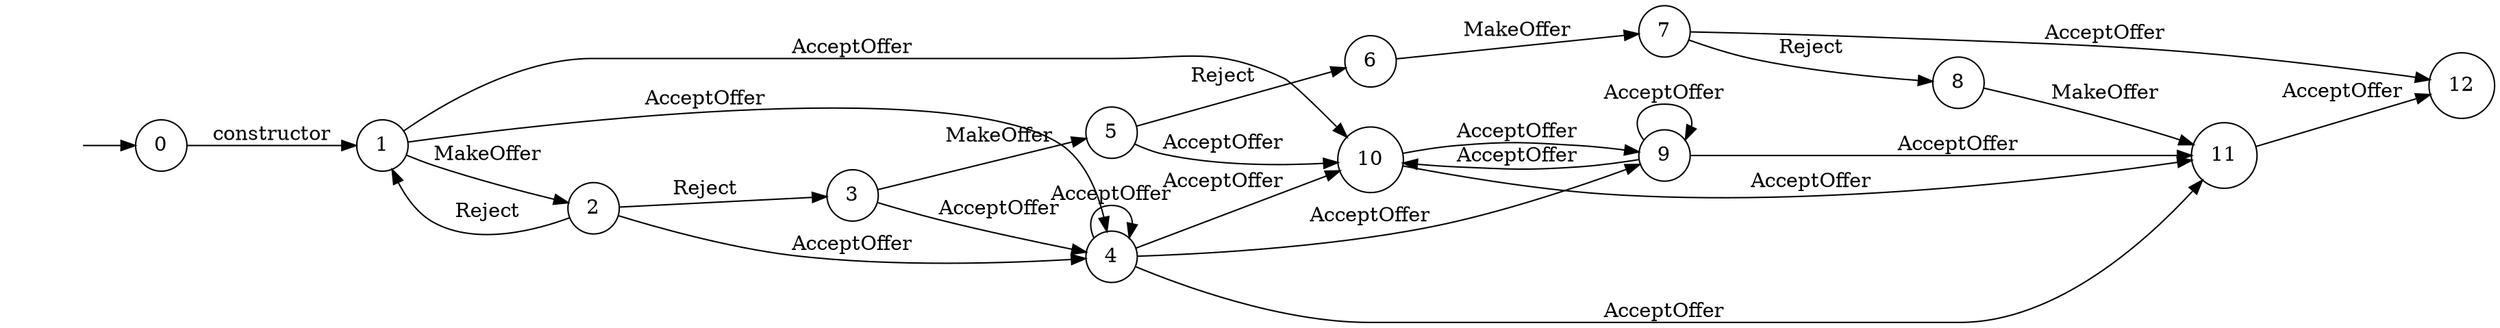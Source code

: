 digraph "Dapp-Automata-data/fuzzer/testnetdata-model-rq1/SimpleMarketplace/Ktail-2" {
	graph [rankdir=LR]
	"" [label="" shape=plaintext]
	2 [label=2 shape=circle]
	10 [label=10 shape=circle]
	5 [label=5 shape=circle]
	6 [label=6 shape=circle]
	12 [label=12 shape=circle]
	4 [label=4 shape=circle]
	11 [label=11 shape=circle]
	3 [label=3 shape=circle]
	8 [label=8 shape=circle]
	1 [label=1 shape=circle]
	7 [label=7 shape=circle]
	0 [label=0 shape=circle]
	9 [label=9 shape=circle]
	"" -> 0 [label=""]
	1 -> 2 [label=MakeOffer]
	1 -> 4 [label=AcceptOffer]
	1 -> 10 [label=AcceptOffer]
	2 -> 1 [label=Reject]
	2 -> 3 [label=Reject]
	2 -> 4 [label=AcceptOffer]
	3 -> 5 [label=MakeOffer]
	3 -> 4 [label=AcceptOffer]
	4 -> 4 [label=AcceptOffer]
	4 -> 10 [label=AcceptOffer]
	4 -> 9 [label=AcceptOffer]
	4 -> 11 [label=AcceptOffer]
	5 -> 6 [label=Reject]
	5 -> 10 [label=AcceptOffer]
	6 -> 7 [label=MakeOffer]
	7 -> 8 [label=Reject]
	7 -> 12 [label=AcceptOffer]
	9 -> 10 [label=AcceptOffer]
	9 -> 9 [label=AcceptOffer]
	9 -> 11 [label=AcceptOffer]
	10 -> 11 [label=AcceptOffer]
	10 -> 9 [label=AcceptOffer]
	11 -> 12 [label=AcceptOffer]
	0 -> 1 [label=constructor]
	8 -> 11 [label=MakeOffer]
}

